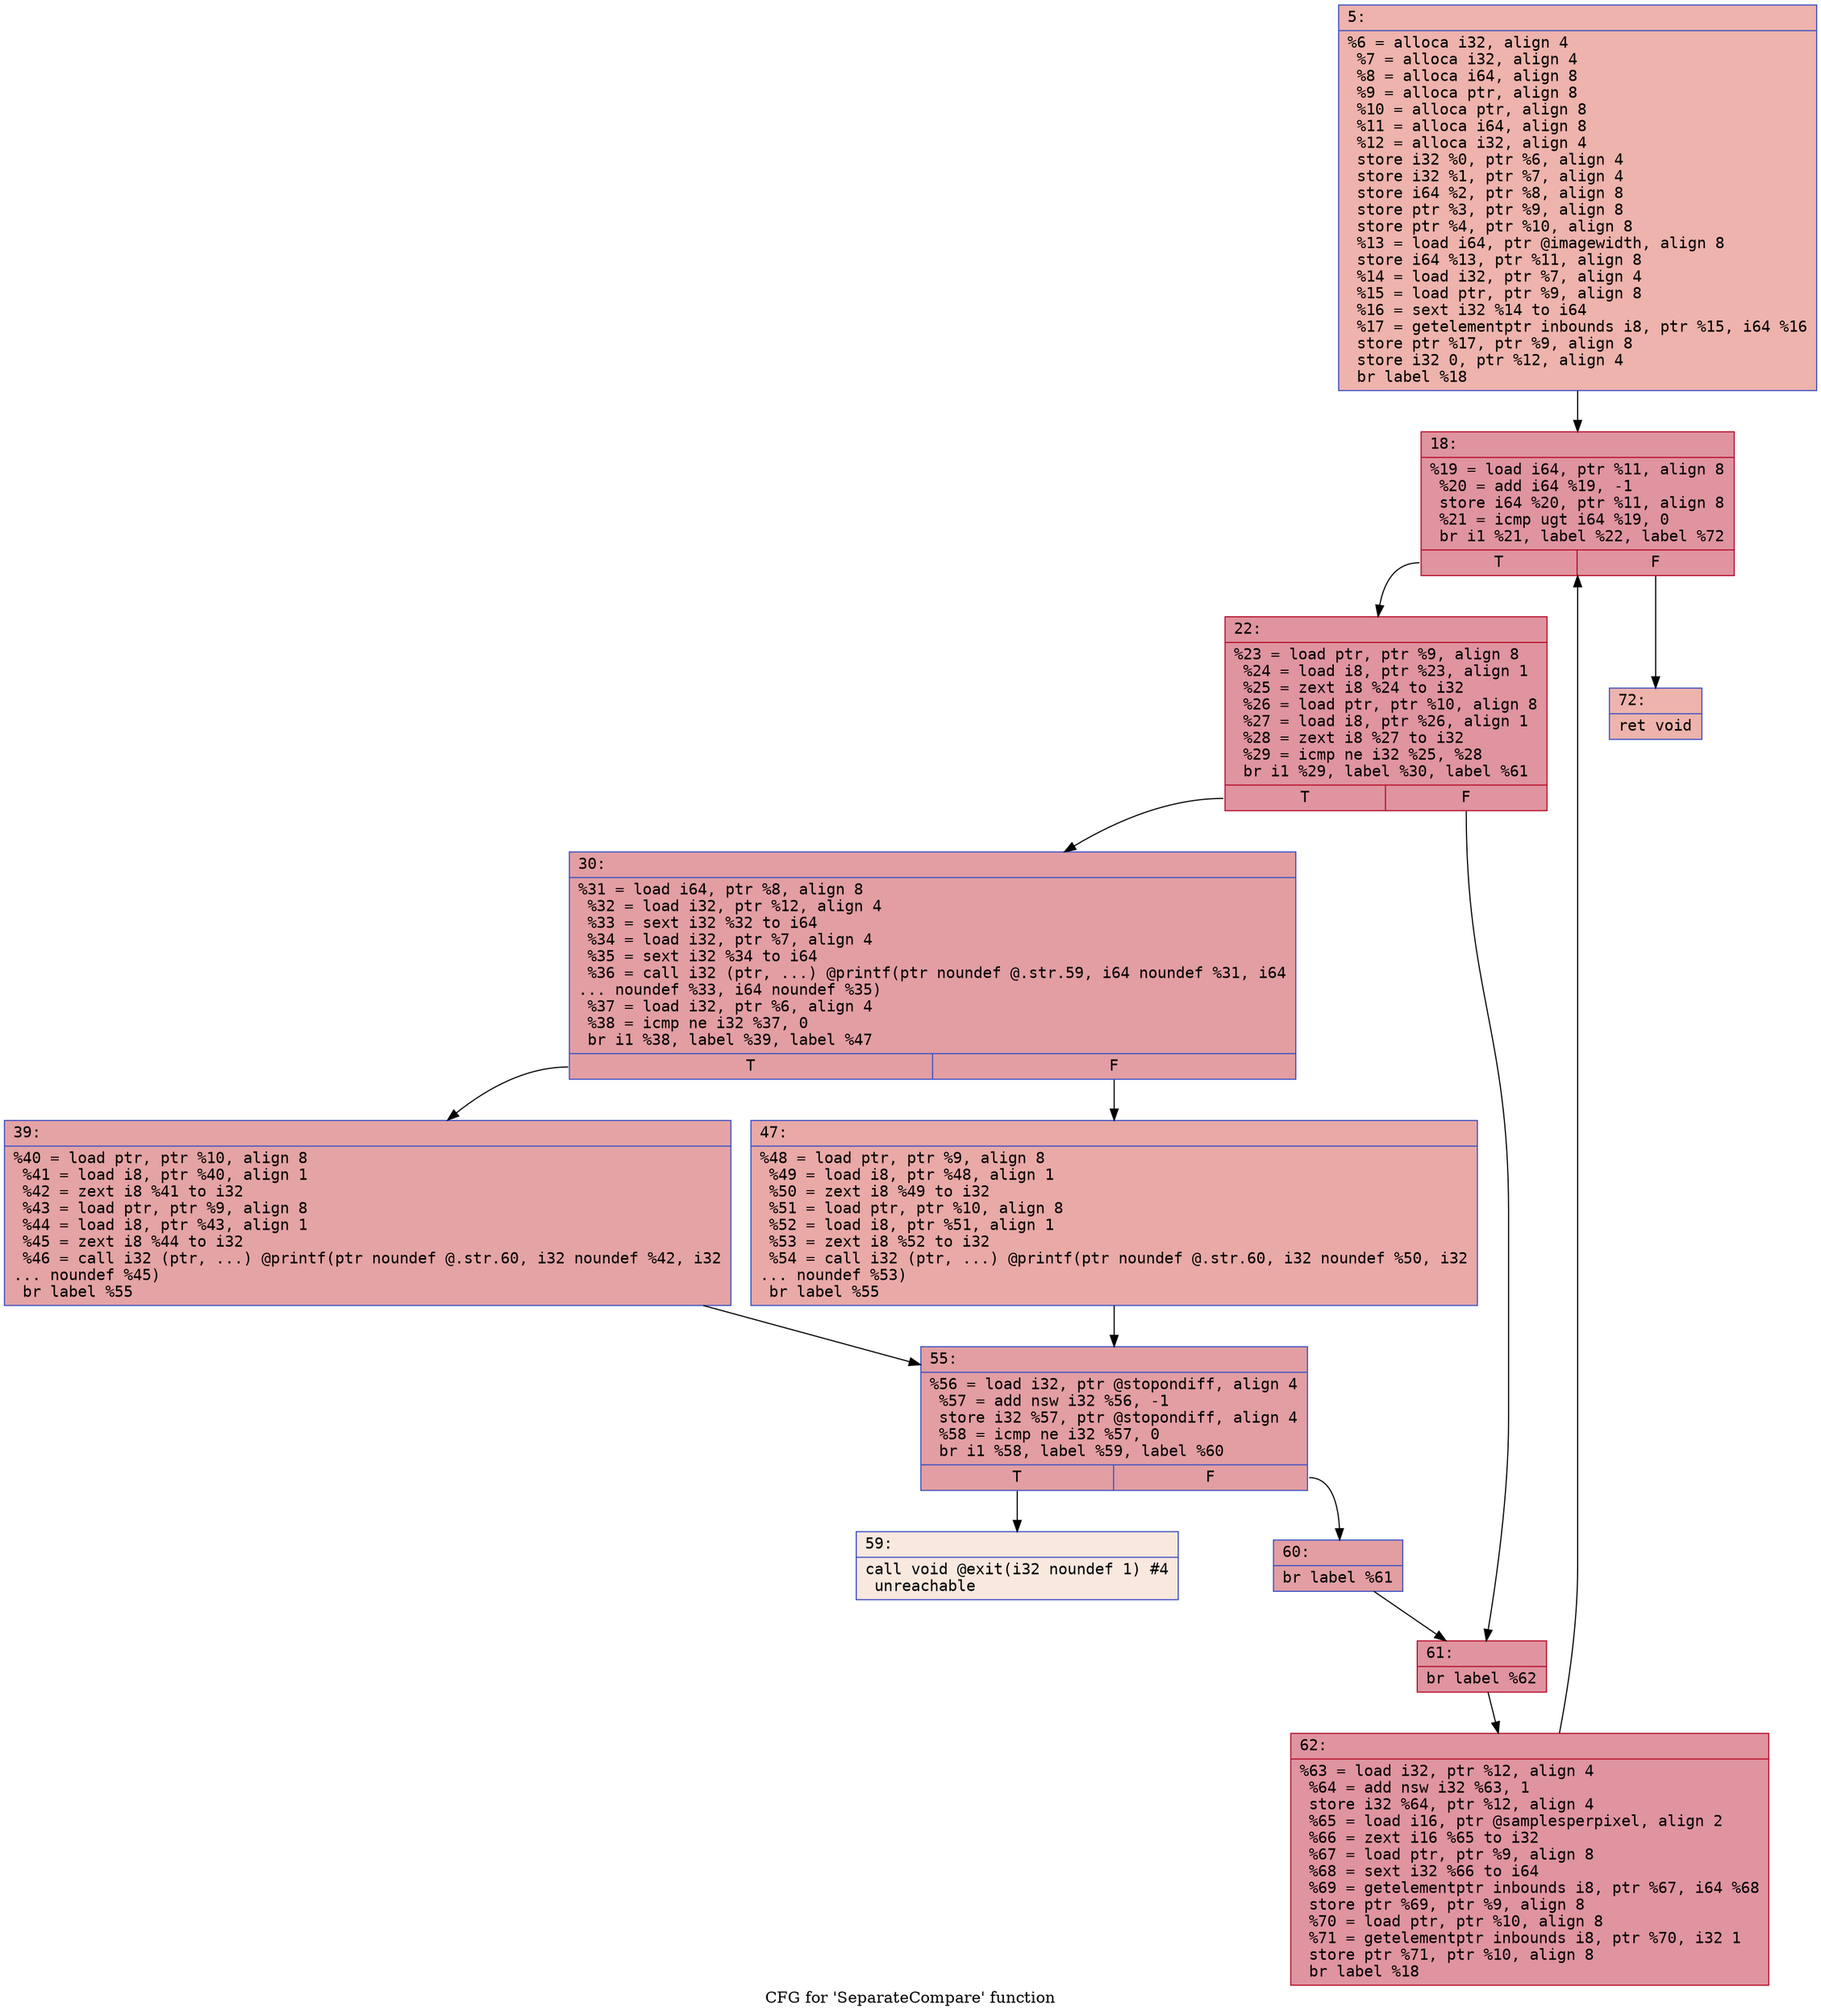 digraph "CFG for 'SeparateCompare' function" {
	label="CFG for 'SeparateCompare' function";

	Node0x6000005f4230 [shape=record,color="#3d50c3ff", style=filled, fillcolor="#d6524470" fontname="Courier",label="{5:\l|  %6 = alloca i32, align 4\l  %7 = alloca i32, align 4\l  %8 = alloca i64, align 8\l  %9 = alloca ptr, align 8\l  %10 = alloca ptr, align 8\l  %11 = alloca i64, align 8\l  %12 = alloca i32, align 4\l  store i32 %0, ptr %6, align 4\l  store i32 %1, ptr %7, align 4\l  store i64 %2, ptr %8, align 8\l  store ptr %3, ptr %9, align 8\l  store ptr %4, ptr %10, align 8\l  %13 = load i64, ptr @imagewidth, align 8\l  store i64 %13, ptr %11, align 8\l  %14 = load i32, ptr %7, align 4\l  %15 = load ptr, ptr %9, align 8\l  %16 = sext i32 %14 to i64\l  %17 = getelementptr inbounds i8, ptr %15, i64 %16\l  store ptr %17, ptr %9, align 8\l  store i32 0, ptr %12, align 4\l  br label %18\l}"];
	Node0x6000005f4230 -> Node0x6000005f4280[tooltip="5 -> 18\nProbability 100.00%" ];
	Node0x6000005f4280 [shape=record,color="#b70d28ff", style=filled, fillcolor="#b70d2870" fontname="Courier",label="{18:\l|  %19 = load i64, ptr %11, align 8\l  %20 = add i64 %19, -1\l  store i64 %20, ptr %11, align 8\l  %21 = icmp ugt i64 %19, 0\l  br i1 %21, label %22, label %72\l|{<s0>T|<s1>F}}"];
	Node0x6000005f4280:s0 -> Node0x6000005f42d0[tooltip="18 -> 22\nProbability 96.88%" ];
	Node0x6000005f4280:s1 -> Node0x6000005f45a0[tooltip="18 -> 72\nProbability 3.12%" ];
	Node0x6000005f42d0 [shape=record,color="#b70d28ff", style=filled, fillcolor="#b70d2870" fontname="Courier",label="{22:\l|  %23 = load ptr, ptr %9, align 8\l  %24 = load i8, ptr %23, align 1\l  %25 = zext i8 %24 to i32\l  %26 = load ptr, ptr %10, align 8\l  %27 = load i8, ptr %26, align 1\l  %28 = zext i8 %27 to i32\l  %29 = icmp ne i32 %25, %28\l  br i1 %29, label %30, label %61\l|{<s0>T|<s1>F}}"];
	Node0x6000005f42d0:s0 -> Node0x6000005f4320[tooltip="22 -> 30\nProbability 50.00%" ];
	Node0x6000005f42d0:s1 -> Node0x6000005f4500[tooltip="22 -> 61\nProbability 50.00%" ];
	Node0x6000005f4320 [shape=record,color="#3d50c3ff", style=filled, fillcolor="#be242e70" fontname="Courier",label="{30:\l|  %31 = load i64, ptr %8, align 8\l  %32 = load i32, ptr %12, align 4\l  %33 = sext i32 %32 to i64\l  %34 = load i32, ptr %7, align 4\l  %35 = sext i32 %34 to i64\l  %36 = call i32 (ptr, ...) @printf(ptr noundef @.str.59, i64 noundef %31, i64\l... noundef %33, i64 noundef %35)\l  %37 = load i32, ptr %6, align 4\l  %38 = icmp ne i32 %37, 0\l  br i1 %38, label %39, label %47\l|{<s0>T|<s1>F}}"];
	Node0x6000005f4320:s0 -> Node0x6000005f4370[tooltip="30 -> 39\nProbability 62.50%" ];
	Node0x6000005f4320:s1 -> Node0x6000005f43c0[tooltip="30 -> 47\nProbability 37.50%" ];
	Node0x6000005f4370 [shape=record,color="#3d50c3ff", style=filled, fillcolor="#c32e3170" fontname="Courier",label="{39:\l|  %40 = load ptr, ptr %10, align 8\l  %41 = load i8, ptr %40, align 1\l  %42 = zext i8 %41 to i32\l  %43 = load ptr, ptr %9, align 8\l  %44 = load i8, ptr %43, align 1\l  %45 = zext i8 %44 to i32\l  %46 = call i32 (ptr, ...) @printf(ptr noundef @.str.60, i32 noundef %42, i32\l... noundef %45)\l  br label %55\l}"];
	Node0x6000005f4370 -> Node0x6000005f4410[tooltip="39 -> 55\nProbability 100.00%" ];
	Node0x6000005f43c0 [shape=record,color="#3d50c3ff", style=filled, fillcolor="#ca3b3770" fontname="Courier",label="{47:\l|  %48 = load ptr, ptr %9, align 8\l  %49 = load i8, ptr %48, align 1\l  %50 = zext i8 %49 to i32\l  %51 = load ptr, ptr %10, align 8\l  %52 = load i8, ptr %51, align 1\l  %53 = zext i8 %52 to i32\l  %54 = call i32 (ptr, ...) @printf(ptr noundef @.str.60, i32 noundef %50, i32\l... noundef %53)\l  br label %55\l}"];
	Node0x6000005f43c0 -> Node0x6000005f4410[tooltip="47 -> 55\nProbability 100.00%" ];
	Node0x6000005f4410 [shape=record,color="#3d50c3ff", style=filled, fillcolor="#be242e70" fontname="Courier",label="{55:\l|  %56 = load i32, ptr @stopondiff, align 4\l  %57 = add nsw i32 %56, -1\l  store i32 %57, ptr @stopondiff, align 4\l  %58 = icmp ne i32 %57, 0\l  br i1 %58, label %59, label %60\l|{<s0>T|<s1>F}}"];
	Node0x6000005f4410:s0 -> Node0x6000005f4460[tooltip="55 -> 59\nProbability 0.00%" ];
	Node0x6000005f4410:s1 -> Node0x6000005f44b0[tooltip="55 -> 60\nProbability 100.00%" ];
	Node0x6000005f4460 [shape=record,color="#3d50c3ff", style=filled, fillcolor="#f2cab570" fontname="Courier",label="{59:\l|  call void @exit(i32 noundef 1) #4\l  unreachable\l}"];
	Node0x6000005f44b0 [shape=record,color="#3d50c3ff", style=filled, fillcolor="#be242e70" fontname="Courier",label="{60:\l|  br label %61\l}"];
	Node0x6000005f44b0 -> Node0x6000005f4500[tooltip="60 -> 61\nProbability 100.00%" ];
	Node0x6000005f4500 [shape=record,color="#b70d28ff", style=filled, fillcolor="#b70d2870" fontname="Courier",label="{61:\l|  br label %62\l}"];
	Node0x6000005f4500 -> Node0x6000005f4550[tooltip="61 -> 62\nProbability 100.00%" ];
	Node0x6000005f4550 [shape=record,color="#b70d28ff", style=filled, fillcolor="#b70d2870" fontname="Courier",label="{62:\l|  %63 = load i32, ptr %12, align 4\l  %64 = add nsw i32 %63, 1\l  store i32 %64, ptr %12, align 4\l  %65 = load i16, ptr @samplesperpixel, align 2\l  %66 = zext i16 %65 to i32\l  %67 = load ptr, ptr %9, align 8\l  %68 = sext i32 %66 to i64\l  %69 = getelementptr inbounds i8, ptr %67, i64 %68\l  store ptr %69, ptr %9, align 8\l  %70 = load ptr, ptr %10, align 8\l  %71 = getelementptr inbounds i8, ptr %70, i32 1\l  store ptr %71, ptr %10, align 8\l  br label %18\l}"];
	Node0x6000005f4550 -> Node0x6000005f4280[tooltip="62 -> 18\nProbability 100.00%" ];
	Node0x6000005f45a0 [shape=record,color="#3d50c3ff", style=filled, fillcolor="#d6524470" fontname="Courier",label="{72:\l|  ret void\l}"];
}
